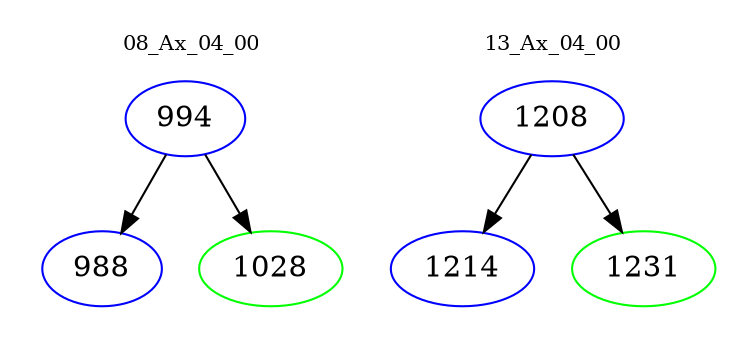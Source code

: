 digraph{
subgraph cluster_0 {
color = white
label = "08_Ax_04_00";
fontsize=10;
T0_994 [label="994", color="blue"]
T0_994 -> T0_988 [color="black"]
T0_988 [label="988", color="blue"]
T0_994 -> T0_1028 [color="black"]
T0_1028 [label="1028", color="green"]
}
subgraph cluster_1 {
color = white
label = "13_Ax_04_00";
fontsize=10;
T1_1208 [label="1208", color="blue"]
T1_1208 -> T1_1214 [color="black"]
T1_1214 [label="1214", color="blue"]
T1_1208 -> T1_1231 [color="black"]
T1_1231 [label="1231", color="green"]
}
}

